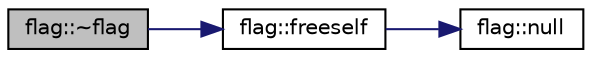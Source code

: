 digraph "flag::~flag"
{
  edge [fontname="Helvetica",fontsize="10",labelfontname="Helvetica",labelfontsize="10"];
  node [fontname="Helvetica",fontsize="10",shape=record];
  rankdir="LR";
  Node7 [label="flag::~flag",height=0.2,width=0.4,color="black", fillcolor="grey75", style="filled", fontcolor="black"];
  Node7 -> Node8 [color="midnightblue",fontsize="10",style="solid",fontname="Helvetica"];
  Node8 [label="flag::freeself",height=0.2,width=0.4,color="black", fillcolor="white", style="filled",URL="$d8/d06/classflag.html#ade1fe610c12390f167cd1d3691a141c1"];
  Node8 -> Node9 [color="midnightblue",fontsize="10",style="solid",fontname="Helvetica"];
  Node9 [label="flag::null",height=0.2,width=0.4,color="black", fillcolor="white", style="filled",URL="$d8/d06/classflag.html#aca06508fba1f69355f26c2e4cfc1f9b7"];
}
